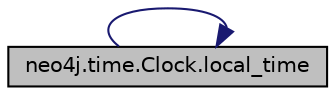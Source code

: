 digraph "neo4j.time.Clock.local_time"
{
 // LATEX_PDF_SIZE
  edge [fontname="Helvetica",fontsize="10",labelfontname="Helvetica",labelfontsize="10"];
  node [fontname="Helvetica",fontsize="10",shape=record];
  rankdir="RL";
  Node1 [label="neo4j.time.Clock.local_time",height=0.2,width=0.4,color="black", fillcolor="grey75", style="filled", fontcolor="black",tooltip=" "];
  Node1 -> Node1 [dir="back",color="midnightblue",fontsize="10",style="solid",fontname="Helvetica"];
}
